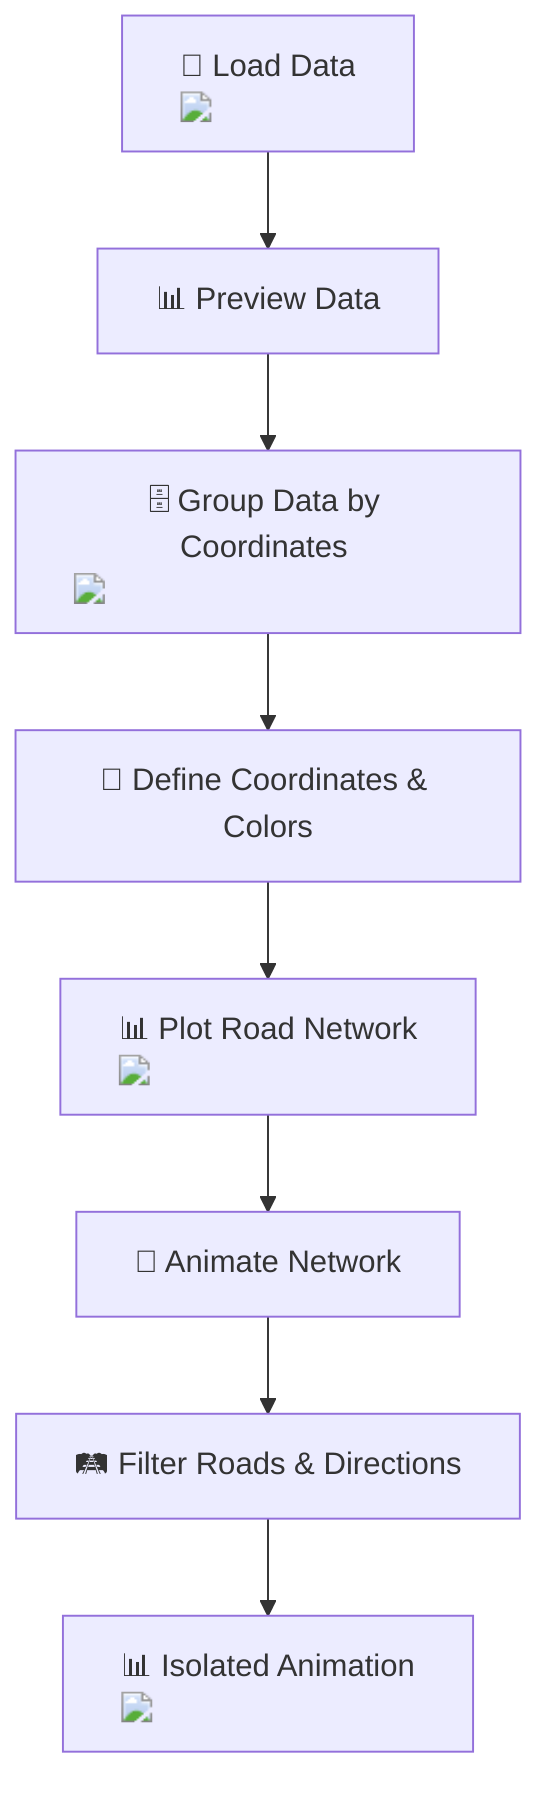 flowchart TD
    A["📁 Load Data <img src='file.svg'/>"] --> B["📊 Preview Data"]
    B --> C["🗄️ Group Data by Coordinates <img src='table.svg'/>"]
    C --> D["📍 Define Coordinates & Colors"]
    D --> E["📊 Plot Road Network <img src='lineplot_template.svg'/>"]
    E --> F["🎥 Animate Network"]
    F --> G["🛤️ Filter Roads & Directions"]
    G --> H["📊 Isolated Animation <img src='scatter_plot_template.svg'/>"]